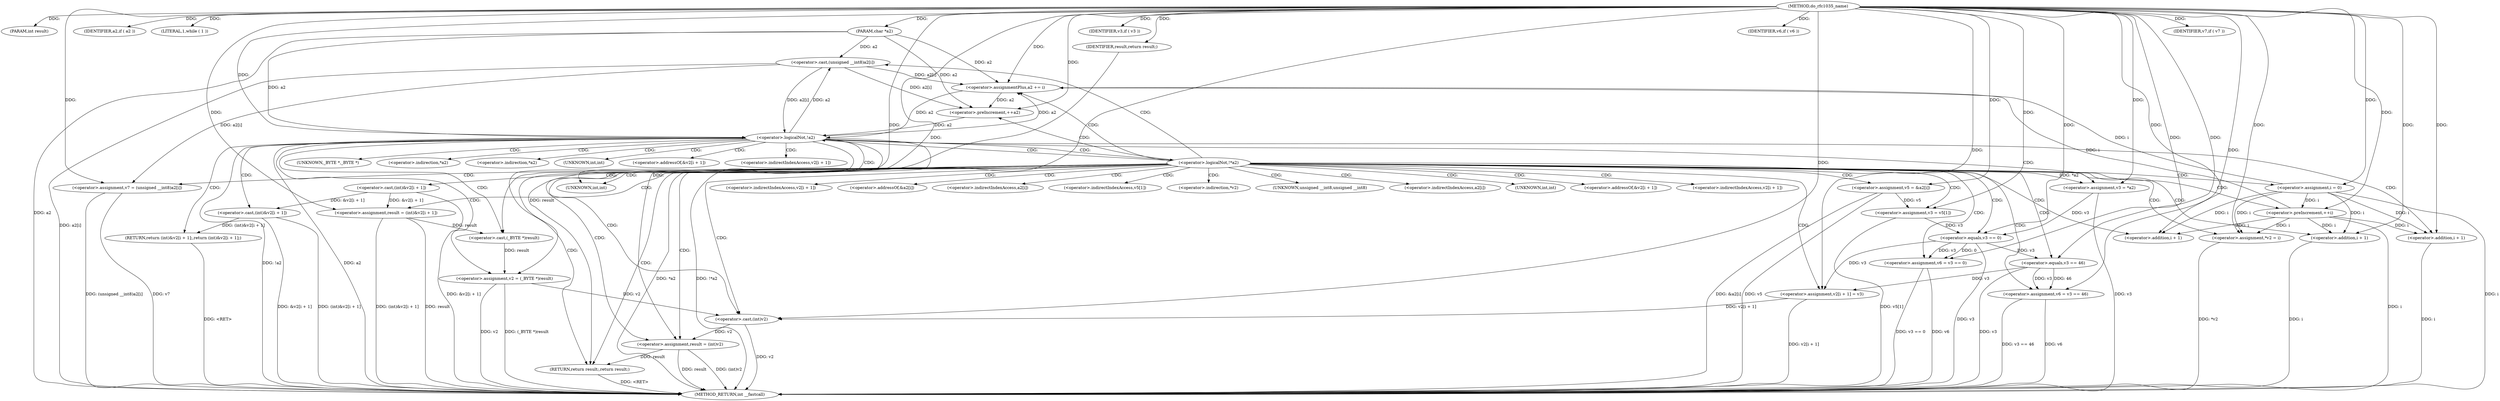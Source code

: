 digraph do_rfc1035_name {  
"1000107" [label = "(METHOD,do_rfc1035_name)" ]
"1000224" [label = "(METHOD_RETURN,int __fastcall)" ]
"1000108" [label = "(PARAM,int result)" ]
"1000109" [label = "(PARAM,char *a2)" ]
"1000118" [label = "(IDENTIFIER,a2,if ( a2 ))" ]
"1000121" [label = "(LITERAL,1,while ( 1 ))" ]
"1000123" [label = "(<operator>.assignment,v2 = (_BYTE *)result)" ]
"1000125" [label = "(<operator>.cast,(_BYTE *)result)" ]
"1000128" [label = "(<operator>.assignment,v3 = *a2)" ]
"1000133" [label = "(<operator>.logicalNot,!*a2)" ]
"1000138" [label = "(<operator>.assignment,i = 0)" ]
"1000141" [label = "(<operator>.preIncrement,++i)" ]
"1000144" [label = "(<operator>.assignment,v6 = v3 == 0)" ]
"1000146" [label = "(<operator>.equals,v3 == 0)" ]
"1000150" [label = "(IDENTIFIER,v3,if ( v3 ))" ]
"1000151" [label = "(<operator>.assignment,v6 = v3 == 46)" ]
"1000153" [label = "(<operator>.equals,v3 == 46)" ]
"1000157" [label = "(IDENTIFIER,v6,if ( v6 ))" ]
"1000159" [label = "(<operator>.assignment,v2[i + 1] = v3)" ]
"1000162" [label = "(<operator>.addition,i + 1)" ]
"1000166" [label = "(<operator>.assignment,v5 = &a2[i])" ]
"1000172" [label = "(<operator>.assignment,v3 = v5[1])" ]
"1000177" [label = "(<operator>.assignment,*v2 = i)" ]
"1000181" [label = "(<operator>.assignment,v7 = (unsigned __int8)a2[i])" ]
"1000183" [label = "(<operator>.cast,(unsigned __int8)a2[i])" ]
"1000188" [label = "(<operator>.assignmentPlus,a2 += i)" ]
"1000191" [label = "(<operator>.assignment,result = (int)&v2[i + 1])" ]
"1000193" [label = "(<operator>.cast,(int)&v2[i + 1])" ]
"1000198" [label = "(<operator>.addition,i + 1)" ]
"1000202" [label = "(IDENTIFIER,v7,if ( v7 ))" ]
"1000203" [label = "(<operator>.preIncrement,++a2)" ]
"1000206" [label = "(<operator>.logicalNot,!a2)" ]
"1000208" [label = "(RETURN,return (int)&v2[i + 1];,return (int)&v2[i + 1];)" ]
"1000209" [label = "(<operator>.cast,(int)&v2[i + 1])" ]
"1000214" [label = "(<operator>.addition,i + 1)" ]
"1000217" [label = "(<operator>.assignment,result = (int)v2)" ]
"1000219" [label = "(<operator>.cast,(int)v2)" ]
"1000222" [label = "(RETURN,return result;,return result;)" ]
"1000223" [label = "(IDENTIFIER,result,return result;)" ]
"1000126" [label = "(UNKNOWN,_BYTE *,_BYTE *)" ]
"1000130" [label = "(<operator>.indirection,*a2)" ]
"1000134" [label = "(<operator>.indirection,*a2)" ]
"1000160" [label = "(<operator>.indirectIndexAccess,v2[i + 1])" ]
"1000168" [label = "(<operator>.addressOf,&a2[i])" ]
"1000169" [label = "(<operator>.indirectIndexAccess,a2[i])" ]
"1000174" [label = "(<operator>.indirectIndexAccess,v5[1])" ]
"1000178" [label = "(<operator>.indirection,*v2)" ]
"1000184" [label = "(UNKNOWN,unsigned __int8,unsigned __int8)" ]
"1000185" [label = "(<operator>.indirectIndexAccess,a2[i])" ]
"1000194" [label = "(UNKNOWN,int,int)" ]
"1000195" [label = "(<operator>.addressOf,&v2[i + 1])" ]
"1000196" [label = "(<operator>.indirectIndexAccess,v2[i + 1])" ]
"1000210" [label = "(UNKNOWN,int,int)" ]
"1000211" [label = "(<operator>.addressOf,&v2[i + 1])" ]
"1000212" [label = "(<operator>.indirectIndexAccess,v2[i + 1])" ]
"1000220" [label = "(UNKNOWN,int,int)" ]
  "1000141" -> "1000224"  [ label = "DDG: i"] 
  "1000133" -> "1000224"  [ label = "DDG: *a2"] 
  "1000181" -> "1000224"  [ label = "DDG: v7"] 
  "1000146" -> "1000224"  [ label = "DDG: v3"] 
  "1000214" -> "1000224"  [ label = "DDG: i"] 
  "1000191" -> "1000224"  [ label = "DDG: (int)&v2[i + 1]"] 
  "1000206" -> "1000224"  [ label = "DDG: !a2"] 
  "1000144" -> "1000224"  [ label = "DDG: v6"] 
  "1000128" -> "1000224"  [ label = "DDG: v3"] 
  "1000166" -> "1000224"  [ label = "DDG: v5"] 
  "1000217" -> "1000224"  [ label = "DDG: result"] 
  "1000198" -> "1000224"  [ label = "DDG: i"] 
  "1000138" -> "1000224"  [ label = "DDG: i"] 
  "1000109" -> "1000224"  [ label = "DDG: a2"] 
  "1000172" -> "1000224"  [ label = "DDG: v5[1]"] 
  "1000123" -> "1000224"  [ label = "DDG: v2"] 
  "1000177" -> "1000224"  [ label = "DDG: *v2"] 
  "1000209" -> "1000224"  [ label = "DDG: &v2[i + 1]"] 
  "1000219" -> "1000224"  [ label = "DDG: v2"] 
  "1000151" -> "1000224"  [ label = "DDG: v6"] 
  "1000151" -> "1000224"  [ label = "DDG: v3 == 46"] 
  "1000181" -> "1000224"  [ label = "DDG: (unsigned __int8)a2[i]"] 
  "1000133" -> "1000224"  [ label = "DDG: !*a2"] 
  "1000183" -> "1000224"  [ label = "DDG: a2[i]"] 
  "1000206" -> "1000224"  [ label = "DDG: a2"] 
  "1000209" -> "1000224"  [ label = "DDG: (int)&v2[i + 1]"] 
  "1000123" -> "1000224"  [ label = "DDG: (_BYTE *)result"] 
  "1000191" -> "1000224"  [ label = "DDG: result"] 
  "1000159" -> "1000224"  [ label = "DDG: v2[i + 1]"] 
  "1000193" -> "1000224"  [ label = "DDG: &v2[i + 1]"] 
  "1000153" -> "1000224"  [ label = "DDG: v3"] 
  "1000144" -> "1000224"  [ label = "DDG: v3 == 0"] 
  "1000166" -> "1000224"  [ label = "DDG: &a2[i]"] 
  "1000217" -> "1000224"  [ label = "DDG: (int)v2"] 
  "1000208" -> "1000224"  [ label = "DDG: <RET>"] 
  "1000222" -> "1000224"  [ label = "DDG: <RET>"] 
  "1000107" -> "1000108"  [ label = "DDG: "] 
  "1000107" -> "1000109"  [ label = "DDG: "] 
  "1000107" -> "1000118"  [ label = "DDG: "] 
  "1000107" -> "1000121"  [ label = "DDG: "] 
  "1000125" -> "1000123"  [ label = "DDG: result"] 
  "1000107" -> "1000123"  [ label = "DDG: "] 
  "1000191" -> "1000125"  [ label = "DDG: result"] 
  "1000107" -> "1000125"  [ label = "DDG: "] 
  "1000133" -> "1000128"  [ label = "DDG: *a2"] 
  "1000107" -> "1000128"  [ label = "DDG: "] 
  "1000107" -> "1000138"  [ label = "DDG: "] 
  "1000107" -> "1000141"  [ label = "DDG: "] 
  "1000138" -> "1000141"  [ label = "DDG: i"] 
  "1000146" -> "1000144"  [ label = "DDG: v3"] 
  "1000146" -> "1000144"  [ label = "DDG: 0"] 
  "1000107" -> "1000144"  [ label = "DDG: "] 
  "1000172" -> "1000146"  [ label = "DDG: v3"] 
  "1000128" -> "1000146"  [ label = "DDG: v3"] 
  "1000107" -> "1000146"  [ label = "DDG: "] 
  "1000107" -> "1000150"  [ label = "DDG: "] 
  "1000153" -> "1000151"  [ label = "DDG: v3"] 
  "1000153" -> "1000151"  [ label = "DDG: 46"] 
  "1000107" -> "1000151"  [ label = "DDG: "] 
  "1000146" -> "1000153"  [ label = "DDG: v3"] 
  "1000107" -> "1000153"  [ label = "DDG: "] 
  "1000107" -> "1000157"  [ label = "DDG: "] 
  "1000146" -> "1000159"  [ label = "DDG: v3"] 
  "1000153" -> "1000159"  [ label = "DDG: v3"] 
  "1000107" -> "1000159"  [ label = "DDG: "] 
  "1000138" -> "1000162"  [ label = "DDG: i"] 
  "1000141" -> "1000162"  [ label = "DDG: i"] 
  "1000107" -> "1000162"  [ label = "DDG: "] 
  "1000107" -> "1000166"  [ label = "DDG: "] 
  "1000166" -> "1000172"  [ label = "DDG: v5"] 
  "1000107" -> "1000172"  [ label = "DDG: "] 
  "1000138" -> "1000177"  [ label = "DDG: i"] 
  "1000141" -> "1000177"  [ label = "DDG: i"] 
  "1000107" -> "1000177"  [ label = "DDG: "] 
  "1000183" -> "1000181"  [ label = "DDG: a2[i]"] 
  "1000107" -> "1000181"  [ label = "DDG: "] 
  "1000206" -> "1000183"  [ label = "DDG: a2"] 
  "1000109" -> "1000183"  [ label = "DDG: a2"] 
  "1000107" -> "1000188"  [ label = "DDG: "] 
  "1000138" -> "1000188"  [ label = "DDG: i"] 
  "1000141" -> "1000188"  [ label = "DDG: i"] 
  "1000183" -> "1000188"  [ label = "DDG: a2[i]"] 
  "1000206" -> "1000188"  [ label = "DDG: a2"] 
  "1000109" -> "1000188"  [ label = "DDG: a2"] 
  "1000193" -> "1000191"  [ label = "DDG: &v2[i + 1]"] 
  "1000107" -> "1000191"  [ label = "DDG: "] 
  "1000107" -> "1000198"  [ label = "DDG: "] 
  "1000138" -> "1000198"  [ label = "DDG: i"] 
  "1000141" -> "1000198"  [ label = "DDG: i"] 
  "1000107" -> "1000202"  [ label = "DDG: "] 
  "1000183" -> "1000203"  [ label = "DDG: a2[i]"] 
  "1000188" -> "1000203"  [ label = "DDG: a2"] 
  "1000109" -> "1000203"  [ label = "DDG: a2"] 
  "1000107" -> "1000203"  [ label = "DDG: "] 
  "1000203" -> "1000206"  [ label = "DDG: a2"] 
  "1000183" -> "1000206"  [ label = "DDG: a2[i]"] 
  "1000188" -> "1000206"  [ label = "DDG: a2"] 
  "1000109" -> "1000206"  [ label = "DDG: a2"] 
  "1000107" -> "1000206"  [ label = "DDG: "] 
  "1000209" -> "1000208"  [ label = "DDG: (int)&v2[i + 1]"] 
  "1000193" -> "1000209"  [ label = "DDG: &v2[i + 1]"] 
  "1000107" -> "1000214"  [ label = "DDG: "] 
  "1000138" -> "1000214"  [ label = "DDG: i"] 
  "1000141" -> "1000214"  [ label = "DDG: i"] 
  "1000219" -> "1000217"  [ label = "DDG: v2"] 
  "1000107" -> "1000217"  [ label = "DDG: "] 
  "1000123" -> "1000219"  [ label = "DDG: v2"] 
  "1000159" -> "1000219"  [ label = "DDG: v2[i + 1]"] 
  "1000107" -> "1000219"  [ label = "DDG: "] 
  "1000223" -> "1000222"  [ label = "DDG: result"] 
  "1000217" -> "1000222"  [ label = "DDG: result"] 
  "1000107" -> "1000223"  [ label = "DDG: "] 
  "1000133" -> "1000222"  [ label = "CDG: "] 
  "1000133" -> "1000220"  [ label = "CDG: "] 
  "1000133" -> "1000219"  [ label = "CDG: "] 
  "1000133" -> "1000217"  [ label = "CDG: "] 
  "1000133" -> "1000144"  [ label = "CDG: "] 
  "1000133" -> "1000138"  [ label = "CDG: "] 
  "1000133" -> "1000146"  [ label = "CDG: "] 
  "1000133" -> "1000191"  [ label = "CDG: "] 
  "1000133" -> "1000188"  [ label = "CDG: "] 
  "1000133" -> "1000185"  [ label = "CDG: "] 
  "1000133" -> "1000184"  [ label = "CDG: "] 
  "1000133" -> "1000183"  [ label = "CDG: "] 
  "1000133" -> "1000181"  [ label = "CDG: "] 
  "1000133" -> "1000178"  [ label = "CDG: "] 
  "1000133" -> "1000177"  [ label = "CDG: "] 
  "1000133" -> "1000206"  [ label = "CDG: "] 
  "1000133" -> "1000198"  [ label = "CDG: "] 
  "1000133" -> "1000196"  [ label = "CDG: "] 
  "1000133" -> "1000195"  [ label = "CDG: "] 
  "1000133" -> "1000194"  [ label = "CDG: "] 
  "1000133" -> "1000193"  [ label = "CDG: "] 
  "1000133" -> "1000203"  [ label = "CDG: "] 
  "1000133" -> "1000174"  [ label = "CDG: "] 
  "1000133" -> "1000172"  [ label = "CDG: "] 
  "1000133" -> "1000169"  [ label = "CDG: "] 
  "1000133" -> "1000168"  [ label = "CDG: "] 
  "1000133" -> "1000166"  [ label = "CDG: "] 
  "1000133" -> "1000162"  [ label = "CDG: "] 
  "1000133" -> "1000141"  [ label = "CDG: "] 
  "1000133" -> "1000160"  [ label = "CDG: "] 
  "1000133" -> "1000159"  [ label = "CDG: "] 
  "1000133" -> "1000153"  [ label = "CDG: "] 
  "1000133" -> "1000151"  [ label = "CDG: "] 
  "1000206" -> "1000208"  [ label = "CDG: "] 
  "1000206" -> "1000214"  [ label = "CDG: "] 
  "1000206" -> "1000212"  [ label = "CDG: "] 
  "1000206" -> "1000211"  [ label = "CDG: "] 
  "1000206" -> "1000210"  [ label = "CDG: "] 
  "1000206" -> "1000209"  [ label = "CDG: "] 
  "1000206" -> "1000222"  [ label = "CDG: "] 
  "1000206" -> "1000220"  [ label = "CDG: "] 
  "1000206" -> "1000219"  [ label = "CDG: "] 
  "1000206" -> "1000217"  [ label = "CDG: "] 
  "1000206" -> "1000128"  [ label = "CDG: "] 
  "1000206" -> "1000126"  [ label = "CDG: "] 
  "1000206" -> "1000125"  [ label = "CDG: "] 
  "1000206" -> "1000123"  [ label = "CDG: "] 
  "1000206" -> "1000134"  [ label = "CDG: "] 
  "1000206" -> "1000133"  [ label = "CDG: "] 
  "1000206" -> "1000130"  [ label = "CDG: "] 
}
